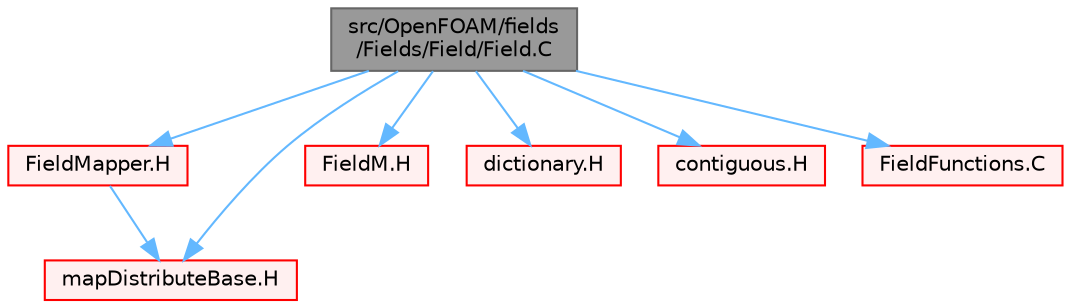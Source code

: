 digraph "src/OpenFOAM/fields/Fields/Field/Field.C"
{
 // LATEX_PDF_SIZE
  bgcolor="transparent";
  edge [fontname=Helvetica,fontsize=10,labelfontname=Helvetica,labelfontsize=10];
  node [fontname=Helvetica,fontsize=10,shape=box,height=0.2,width=0.4];
  Node1 [id="Node000001",label="src/OpenFOAM/fields\l/Fields/Field/Field.C",height=0.2,width=0.4,color="gray40", fillcolor="grey60", style="filled", fontcolor="black",tooltip=" "];
  Node1 -> Node2 [id="edge1_Node000001_Node000002",color="steelblue1",style="solid",tooltip=" "];
  Node2 [id="Node000002",label="FieldMapper.H",height=0.2,width=0.4,color="red", fillcolor="#FFF0F0", style="filled",URL="$FieldMapper_8H.html",tooltip=" "];
  Node2 -> Node3 [id="edge2_Node000002_Node000003",color="steelblue1",style="solid",tooltip=" "];
  Node3 [id="Node000003",label="mapDistributeBase.H",height=0.2,width=0.4,color="red", fillcolor="#FFF0F0", style="filled",URL="$mapDistributeBase_8H.html",tooltip=" "];
  Node1 -> Node147 [id="edge3_Node000001_Node000147",color="steelblue1",style="solid",tooltip=" "];
  Node147 [id="Node000147",label="FieldM.H",height=0.2,width=0.4,color="red", fillcolor="#FFF0F0", style="filled",URL="$FieldM_8H.html",tooltip="Declaration macros for Field<Type> algebra."];
  Node1 -> Node149 [id="edge4_Node000001_Node000149",color="steelblue1",style="solid",tooltip=" "];
  Node149 [id="Node000149",label="dictionary.H",height=0.2,width=0.4,color="red", fillcolor="#FFF0F0", style="filled",URL="$dictionary_8H.html",tooltip=" "];
  Node1 -> Node81 [id="edge5_Node000001_Node000081",color="steelblue1",style="solid",tooltip=" "];
  Node81 [id="Node000081",label="contiguous.H",height=0.2,width=0.4,color="red", fillcolor="#FFF0F0", style="filled",URL="$contiguous_8H.html",tooltip=" "];
  Node1 -> Node3 [id="edge6_Node000001_Node000003",color="steelblue1",style="solid",tooltip=" "];
  Node1 -> Node165 [id="edge7_Node000001_Node000165",color="steelblue1",style="solid",tooltip=" "];
  Node165 [id="Node000165",label="FieldFunctions.C",height=0.2,width=0.4,color="red", fillcolor="#FFF0F0", style="filled",URL="$FieldFunctions_8C.html",tooltip=" "];
}
